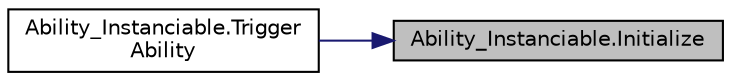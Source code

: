 digraph "Ability_Instanciable.Initialize"
{
 // INTERACTIVE_SVG=YES
 // LATEX_PDF_SIZE
  edge [fontname="Helvetica",fontsize="10",labelfontname="Helvetica",labelfontsize="10"];
  node [fontname="Helvetica",fontsize="10",shape=record];
  rankdir="RL";
  Node1 [label="Ability_Instanciable.Initialize",height=0.2,width=0.4,color="black", fillcolor="grey75", style="filled", fontcolor="black",tooltip=" "];
  Node1 -> Node2 [dir="back",color="midnightblue",fontsize="10",style="solid",fontname="Helvetica"];
  Node2 [label="Ability_Instanciable.Trigger\lAbility",height=0.2,width=0.4,color="black", fillcolor="white", style="filled",URL="$class_ability___instanciable.html#a2874cb997047ff431148d036aa06e163",tooltip=" "];
}
